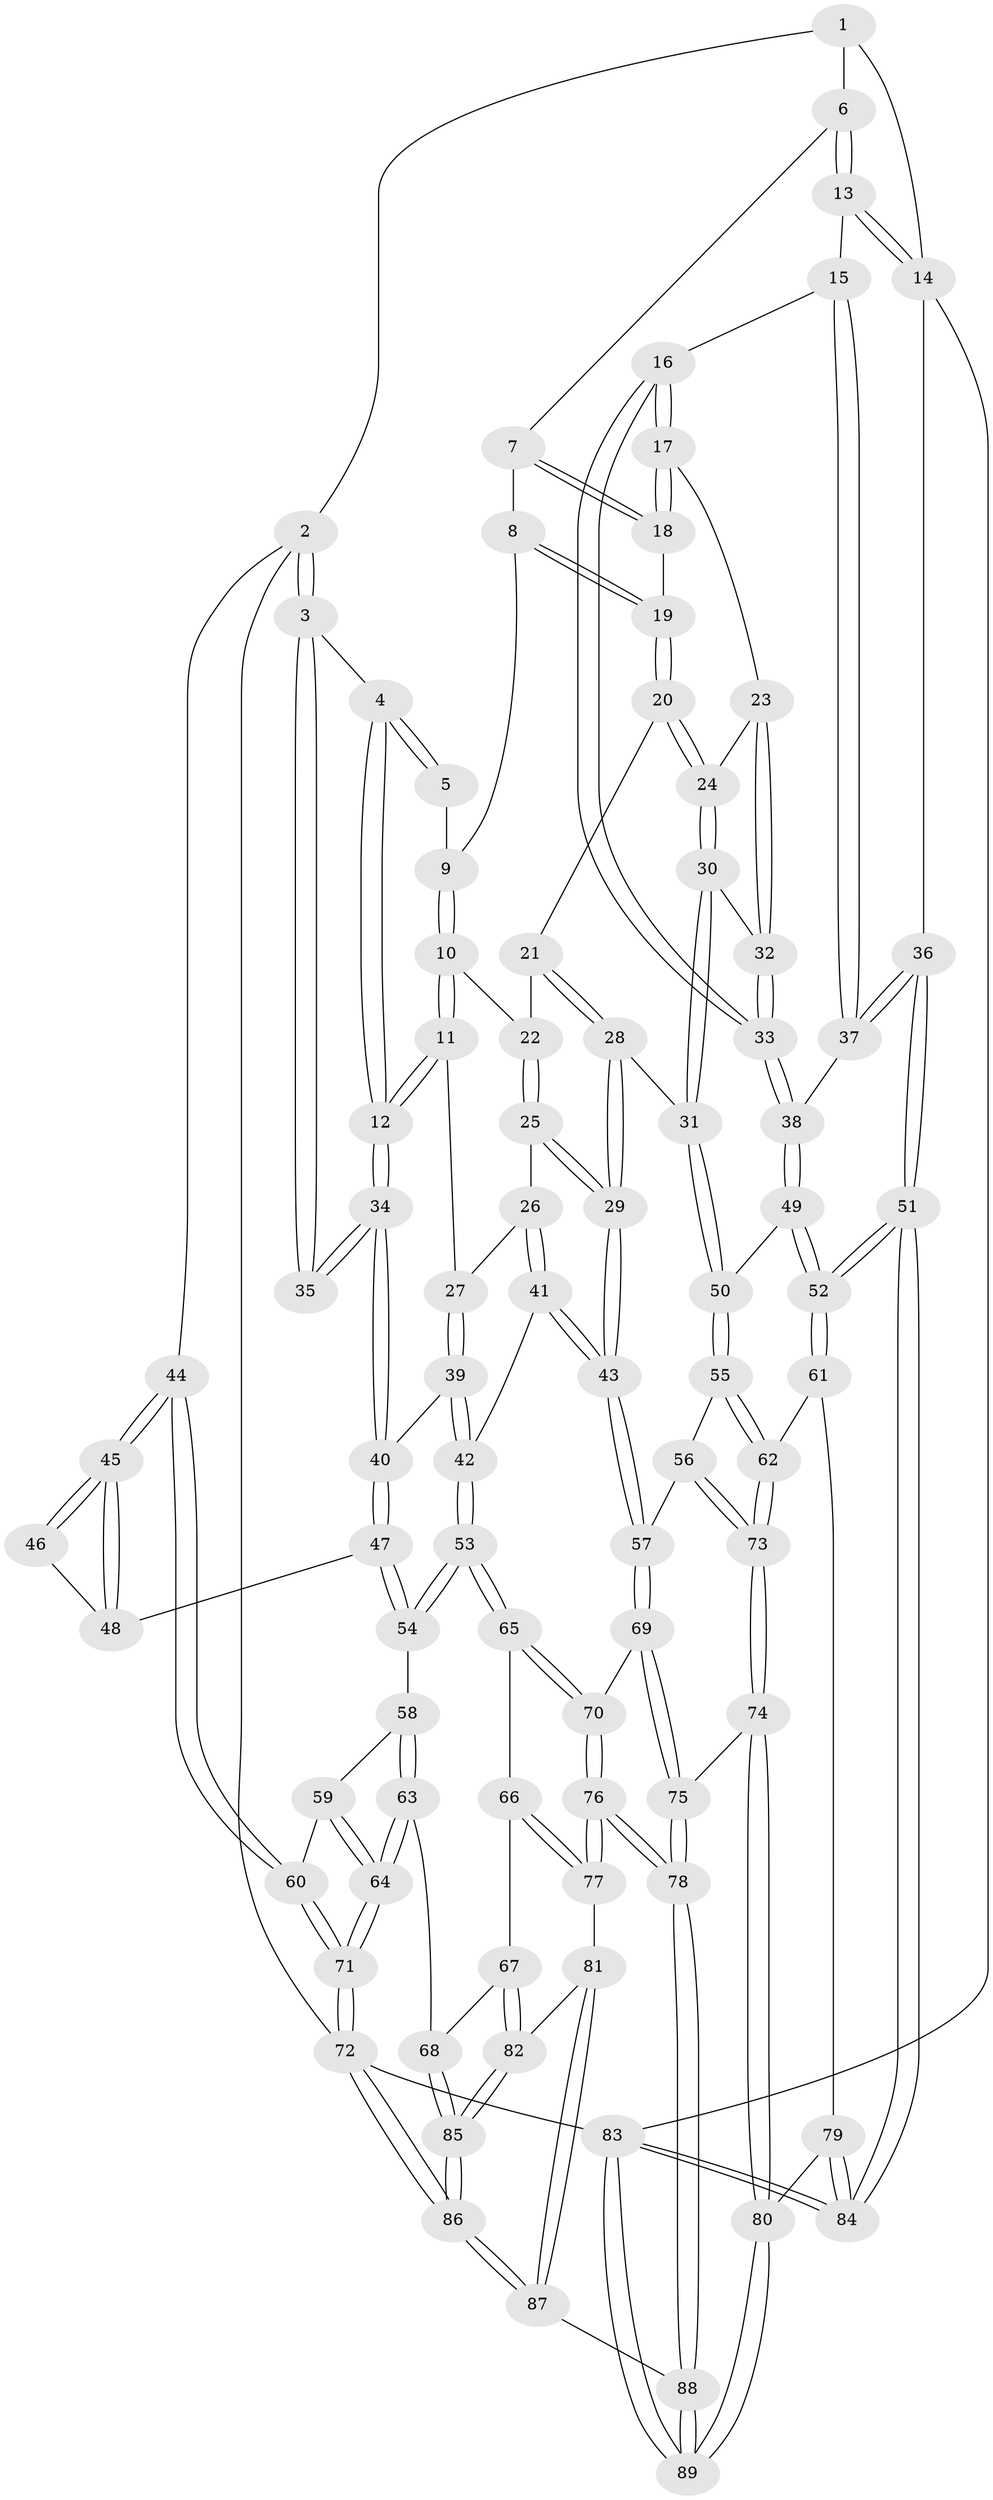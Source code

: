 // coarse degree distribution, {3: 0.6071428571428571, 7: 0.03571428571428571, 2: 0.10714285714285714, 4: 0.21428571428571427, 6: 0.03571428571428571}
// Generated by graph-tools (version 1.1) at 2025/54/03/04/25 22:54:19]
// undirected, 89 vertices, 219 edges
graph export_dot {
  node [color=gray90,style=filled];
  1 [pos="+0.7795327586962161+0"];
  2 [pos="+0+0"];
  3 [pos="+0+0"];
  4 [pos="+0.15891178586013138+0"];
  5 [pos="+0.4225871751904676+0"];
  6 [pos="+0.7887001406531489+0"];
  7 [pos="+0.7463974229884336+0"];
  8 [pos="+0.601258315477242+0.08739405236348265"];
  9 [pos="+0.5086274074822391+0.018487256451392375"];
  10 [pos="+0.482577724116952+0.15412903691820806"];
  11 [pos="+0.32518858105648324+0.16013667650836363"];
  12 [pos="+0.26497490674264157+0.12798730337232983"];
  13 [pos="+0.9440174895341169+0.11612596649036387"];
  14 [pos="+1+0.16575285480803428"];
  15 [pos="+0.8894332017684201+0.17586706565687948"];
  16 [pos="+0.7758501281717987+0.19086130324210712"];
  17 [pos="+0.7544681185553836+0.17623817827391922"];
  18 [pos="+0.7412293937929629+0.0724502390134556"];
  19 [pos="+0.6023437523395578+0.1524766363111513"];
  20 [pos="+0.5987420164133014+0.17296609578654365"];
  21 [pos="+0.5687338947282397+0.18333491567245327"];
  22 [pos="+0.521763130561906+0.1826885106506439"];
  23 [pos="+0.7189320625901667+0.18649083704874697"];
  24 [pos="+0.6244004304959729+0.18796792882636615"];
  25 [pos="+0.4898188902888348+0.2580619916730691"];
  26 [pos="+0.3966912631301973+0.2497673536453513"];
  27 [pos="+0.33801476557114707+0.18036143029956653"];
  28 [pos="+0.5665848740315003+0.41132357785898166"];
  29 [pos="+0.5257033061575055+0.4192348738070854"];
  30 [pos="+0.6448563495556274+0.2930767844553405"];
  31 [pos="+0.5712422913440303+0.4113243049237994"];
  32 [pos="+0.6858197682075696+0.28516857234704385"];
  33 [pos="+0.7762621589724165+0.3161325502860322"];
  34 [pos="+0.1946172498771348+0.2856069620130782"];
  35 [pos="+0.09420591470690894+0.26857103299562"];
  36 [pos="+1+0.5087295266238627"];
  37 [pos="+0.9103407990683374+0.32255511759226413"];
  38 [pos="+0.7811919241587312+0.32728016371203605"];
  39 [pos="+0.35588962419912007+0.41901602826880247"];
  40 [pos="+0.19648405158230947+0.30048501625975294"];
  41 [pos="+0.4393696226049834+0.45583884819618464"];
  42 [pos="+0.37694745173790384+0.43987409890043494"];
  43 [pos="+0.44872821135183566+0.4609377667081089"];
  44 [pos="+0+0.32849891887508625"];
  45 [pos="+0+0.3294441333850113"];
  46 [pos="+0.0500321742367296+0.27843304221943904"];
  47 [pos="+0.11664988035866526+0.4479403559191354"];
  48 [pos="+0.09065964770212846+0.43854491165011156"];
  49 [pos="+0.7192602016493324+0.4633009428565452"];
  50 [pos="+0.7090697890184113+0.46743560321465705"];
  51 [pos="+1+0.5546262330902788"];
  52 [pos="+1+0.5565213100065243"];
  53 [pos="+0.17524344167784034+0.5362308191078854"];
  54 [pos="+0.13390301354407597+0.5013098512142529"];
  55 [pos="+0.7024151319657506+0.526217825280413"];
  56 [pos="+0.5832185448512641+0.6344098139763085"];
  57 [pos="+0.44728653292916026+0.5810936525493816"];
  58 [pos="+0.0757141833593436+0.5382800627303482"];
  59 [pos="+0.05463267564504872+0.5433965620646228"];
  60 [pos="+0+0.5379694195592862"];
  61 [pos="+0.8413497734686033+0.6830241249588762"];
  62 [pos="+0.7584886737743189+0.6955126929970986"];
  63 [pos="+0.015356999228989721+0.7436371670240127"];
  64 [pos="+0+0.7878124040827897"];
  65 [pos="+0.19921319387757785+0.6243169411571261"];
  66 [pos="+0.16432655172700994+0.6747260783843543"];
  67 [pos="+0.11728850258731316+0.7168147629770011"];
  68 [pos="+0.036196587940278024+0.741003405114921"];
  69 [pos="+0.43984169641355997+0.5938087478621416"];
  70 [pos="+0.34936950358555396+0.6654359154318643"];
  71 [pos="+0+0.8719961235569149"];
  72 [pos="+0+1"];
  73 [pos="+0.673225974357691+0.7842665804438318"];
  74 [pos="+0.6732108880081258+0.7843129496083748"];
  75 [pos="+0.5325967275670442+0.811886380819817"];
  76 [pos="+0.34422293637968143+0.823314112345844"];
  77 [pos="+0.3036932281800864+0.8303407133165548"];
  78 [pos="+0.43190954262246417+0.8932446477691783"];
  79 [pos="+0.8635031527374739+0.8138624308141662"];
  80 [pos="+0.7562481797312663+0.9525399425136671"];
  81 [pos="+0.27080841282820173+0.8439539911827846"];
  82 [pos="+0.2202914207503195+0.8501129211672428"];
  83 [pos="+1+1"];
  84 [pos="+1+0.7808434566873372"];
  85 [pos="+0.17321644241604053+0.8897823207487296"];
  86 [pos="+0+1"];
  87 [pos="+0.22489182066731095+1"];
  88 [pos="+0.4529699706143402+1"];
  89 [pos="+0.8194331233241754+1"];
  1 -- 2;
  1 -- 6;
  1 -- 14;
  2 -- 3;
  2 -- 3;
  2 -- 44;
  2 -- 72;
  3 -- 4;
  3 -- 35;
  3 -- 35;
  4 -- 5;
  4 -- 5;
  4 -- 12;
  4 -- 12;
  5 -- 9;
  6 -- 7;
  6 -- 13;
  6 -- 13;
  7 -- 8;
  7 -- 18;
  7 -- 18;
  8 -- 9;
  8 -- 19;
  8 -- 19;
  9 -- 10;
  9 -- 10;
  10 -- 11;
  10 -- 11;
  10 -- 22;
  11 -- 12;
  11 -- 12;
  11 -- 27;
  12 -- 34;
  12 -- 34;
  13 -- 14;
  13 -- 14;
  13 -- 15;
  14 -- 36;
  14 -- 83;
  15 -- 16;
  15 -- 37;
  15 -- 37;
  16 -- 17;
  16 -- 17;
  16 -- 33;
  16 -- 33;
  17 -- 18;
  17 -- 18;
  17 -- 23;
  18 -- 19;
  19 -- 20;
  19 -- 20;
  20 -- 21;
  20 -- 24;
  20 -- 24;
  21 -- 22;
  21 -- 28;
  21 -- 28;
  22 -- 25;
  22 -- 25;
  23 -- 24;
  23 -- 32;
  23 -- 32;
  24 -- 30;
  24 -- 30;
  25 -- 26;
  25 -- 29;
  25 -- 29;
  26 -- 27;
  26 -- 41;
  26 -- 41;
  27 -- 39;
  27 -- 39;
  28 -- 29;
  28 -- 29;
  28 -- 31;
  29 -- 43;
  29 -- 43;
  30 -- 31;
  30 -- 31;
  30 -- 32;
  31 -- 50;
  31 -- 50;
  32 -- 33;
  32 -- 33;
  33 -- 38;
  33 -- 38;
  34 -- 35;
  34 -- 35;
  34 -- 40;
  34 -- 40;
  36 -- 37;
  36 -- 37;
  36 -- 51;
  36 -- 51;
  37 -- 38;
  38 -- 49;
  38 -- 49;
  39 -- 40;
  39 -- 42;
  39 -- 42;
  40 -- 47;
  40 -- 47;
  41 -- 42;
  41 -- 43;
  41 -- 43;
  42 -- 53;
  42 -- 53;
  43 -- 57;
  43 -- 57;
  44 -- 45;
  44 -- 45;
  44 -- 60;
  44 -- 60;
  45 -- 46;
  45 -- 46;
  45 -- 48;
  45 -- 48;
  46 -- 48;
  47 -- 48;
  47 -- 54;
  47 -- 54;
  49 -- 50;
  49 -- 52;
  49 -- 52;
  50 -- 55;
  50 -- 55;
  51 -- 52;
  51 -- 52;
  51 -- 84;
  51 -- 84;
  52 -- 61;
  52 -- 61;
  53 -- 54;
  53 -- 54;
  53 -- 65;
  53 -- 65;
  54 -- 58;
  55 -- 56;
  55 -- 62;
  55 -- 62;
  56 -- 57;
  56 -- 73;
  56 -- 73;
  57 -- 69;
  57 -- 69;
  58 -- 59;
  58 -- 63;
  58 -- 63;
  59 -- 60;
  59 -- 64;
  59 -- 64;
  60 -- 71;
  60 -- 71;
  61 -- 62;
  61 -- 79;
  62 -- 73;
  62 -- 73;
  63 -- 64;
  63 -- 64;
  63 -- 68;
  64 -- 71;
  64 -- 71;
  65 -- 66;
  65 -- 70;
  65 -- 70;
  66 -- 67;
  66 -- 77;
  66 -- 77;
  67 -- 68;
  67 -- 82;
  67 -- 82;
  68 -- 85;
  68 -- 85;
  69 -- 70;
  69 -- 75;
  69 -- 75;
  70 -- 76;
  70 -- 76;
  71 -- 72;
  71 -- 72;
  72 -- 86;
  72 -- 86;
  72 -- 83;
  73 -- 74;
  73 -- 74;
  74 -- 75;
  74 -- 80;
  74 -- 80;
  75 -- 78;
  75 -- 78;
  76 -- 77;
  76 -- 77;
  76 -- 78;
  76 -- 78;
  77 -- 81;
  78 -- 88;
  78 -- 88;
  79 -- 80;
  79 -- 84;
  79 -- 84;
  80 -- 89;
  80 -- 89;
  81 -- 82;
  81 -- 87;
  81 -- 87;
  82 -- 85;
  82 -- 85;
  83 -- 84;
  83 -- 84;
  83 -- 89;
  83 -- 89;
  85 -- 86;
  85 -- 86;
  86 -- 87;
  86 -- 87;
  87 -- 88;
  88 -- 89;
  88 -- 89;
}
